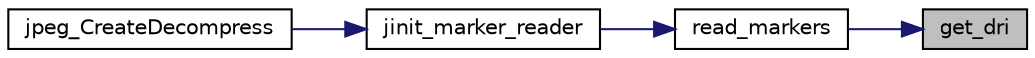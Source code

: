 digraph "get_dri"
{
 // LATEX_PDF_SIZE
  bgcolor="transparent";
  edge [fontname="Helvetica",fontsize="10",labelfontname="Helvetica",labelfontsize="10"];
  node [fontname="Helvetica",fontsize="10",shape=record];
  rankdir="RL";
  Node37 [label="get_dri",height=0.2,width=0.4,color="black", fillcolor="grey75", style="filled", fontcolor="black",tooltip=" "];
  Node37 -> Node38 [dir="back",color="midnightblue",fontsize="10",style="solid"];
  Node38 [label="read_markers",height=0.2,width=0.4,color="black",URL="$jdmarker_8c.html#a8ff81a078a99e98efe6051366512c5f6",tooltip=" "];
  Node38 -> Node39 [dir="back",color="midnightblue",fontsize="10",style="solid"];
  Node39 [label="jinit_marker_reader",height=0.2,width=0.4,color="black",URL="$jdmarker_8c.html#a8fa54cb03525a09cd2a6121496895072",tooltip=" "];
  Node39 -> Node40 [dir="back",color="midnightblue",fontsize="10",style="solid"];
  Node40 [label="jpeg_CreateDecompress",height=0.2,width=0.4,color="black",URL="$jdapimin_8c.html#a02b5c7eb58970a07cae85ffdcda9085d",tooltip=" "];
}
